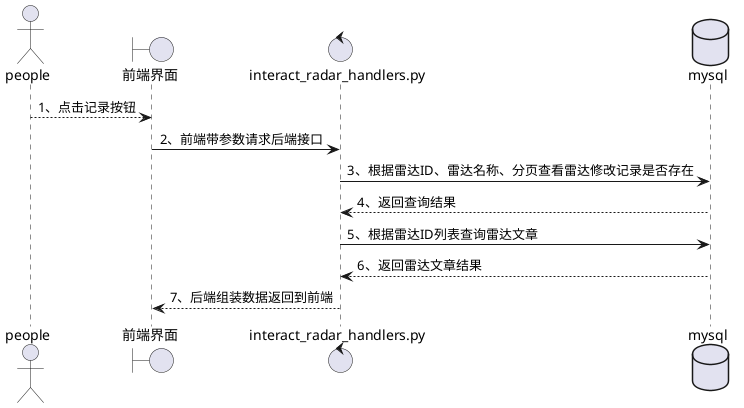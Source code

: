 @startuml
actor people as people
boundary 前端界面 as web
control interact_radar_handlers.py as handler
database mysql as mysql

people --> web:1、点击记录按钮
web ->handler:2、前端带参数请求后端接口
handler -> mysql:3、根据雷达ID、雷达名称、分页查看雷达修改记录是否存在
mysql -->handler:4、返回查询结果
handler -> mysql:5、根据雷达ID列表查询雷达文章
mysql -->handler:6、返回雷达文章结果
handler -->web:7、后端组装数据返回到前端

@enduml
